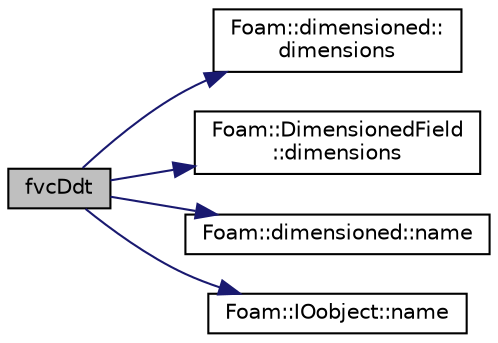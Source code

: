 digraph "fvcDdt"
{
  bgcolor="transparent";
  edge [fontname="Helvetica",fontsize="10",labelfontname="Helvetica",labelfontsize="10"];
  node [fontname="Helvetica",fontsize="10",shape=record];
  rankdir="LR";
  Node1 [label="fvcDdt",height=0.2,width=0.4,color="black", fillcolor="grey75", style="filled", fontcolor="black"];
  Node1 -> Node2 [color="midnightblue",fontsize="10",style="solid",fontname="Helvetica"];
  Node2 [label="Foam::dimensioned::\ldimensions",height=0.2,width=0.4,color="black",URL="$a00526.html#a6098093e7de06370342a85cfae8b31f5",tooltip="Return const reference to dimensions. "];
  Node1 -> Node3 [color="midnightblue",fontsize="10",style="solid",fontname="Helvetica"];
  Node3 [label="Foam::DimensionedField\l::dimensions",height=0.2,width=0.4,color="black",URL="$a00527.html#a6098093e7de06370342a85cfae8b31f5",tooltip="Return dimensions. "];
  Node1 -> Node4 [color="midnightblue",fontsize="10",style="solid",fontname="Helvetica"];
  Node4 [label="Foam::dimensioned::name",height=0.2,width=0.4,color="black",URL="$a00526.html#a6d60057c26042eaf7fa1b3b6fb07b582",tooltip="Return const reference to name. "];
  Node1 -> Node5 [color="midnightblue",fontsize="10",style="solid",fontname="Helvetica"];
  Node5 [label="Foam::IOobject::name",height=0.2,width=0.4,color="black",URL="$a01170.html#a75b72488d2e82151b025744974919d5d",tooltip="Return name. "];
}
